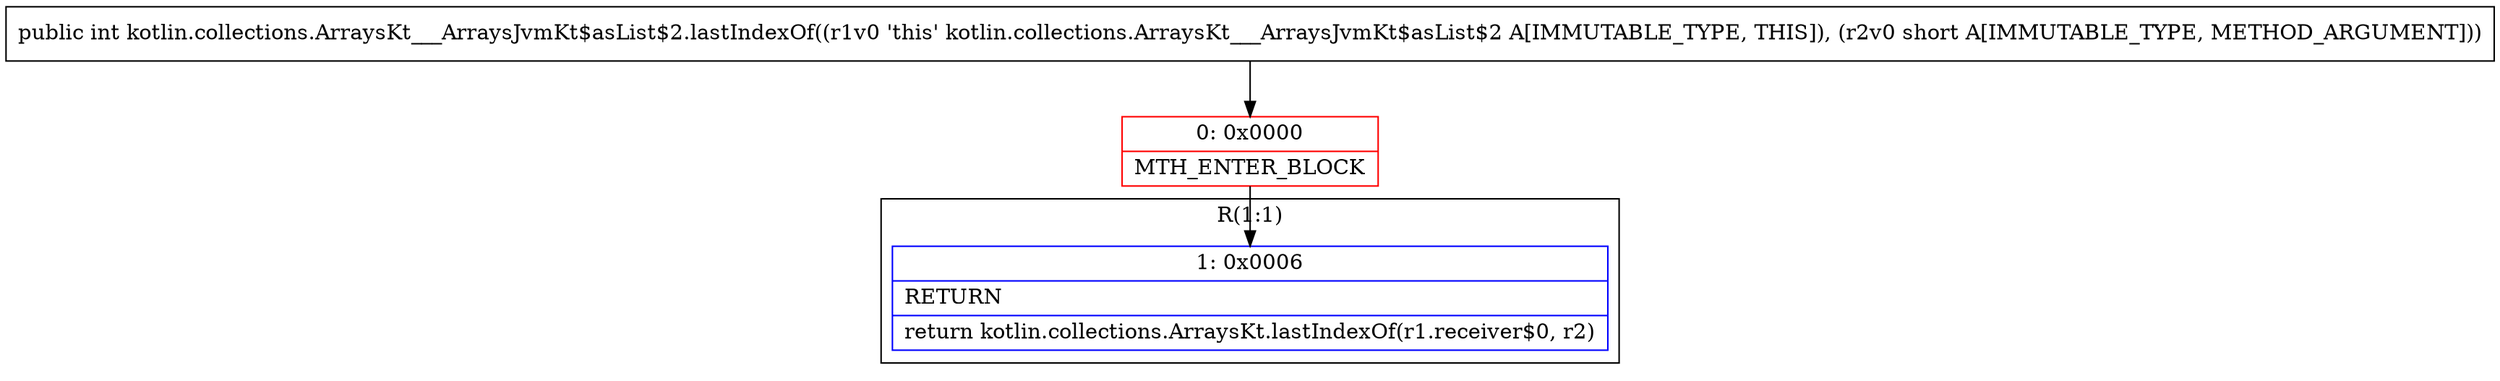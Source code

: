 digraph "CFG forkotlin.collections.ArraysKt___ArraysJvmKt$asList$2.lastIndexOf(S)I" {
subgraph cluster_Region_8694601 {
label = "R(1:1)";
node [shape=record,color=blue];
Node_1 [shape=record,label="{1\:\ 0x0006|RETURN\l|return kotlin.collections.ArraysKt.lastIndexOf(r1.receiver$0, r2)\l}"];
}
Node_0 [shape=record,color=red,label="{0\:\ 0x0000|MTH_ENTER_BLOCK\l}"];
MethodNode[shape=record,label="{public int kotlin.collections.ArraysKt___ArraysJvmKt$asList$2.lastIndexOf((r1v0 'this' kotlin.collections.ArraysKt___ArraysJvmKt$asList$2 A[IMMUTABLE_TYPE, THIS]), (r2v0 short A[IMMUTABLE_TYPE, METHOD_ARGUMENT])) }"];
MethodNode -> Node_0;
Node_0 -> Node_1;
}

